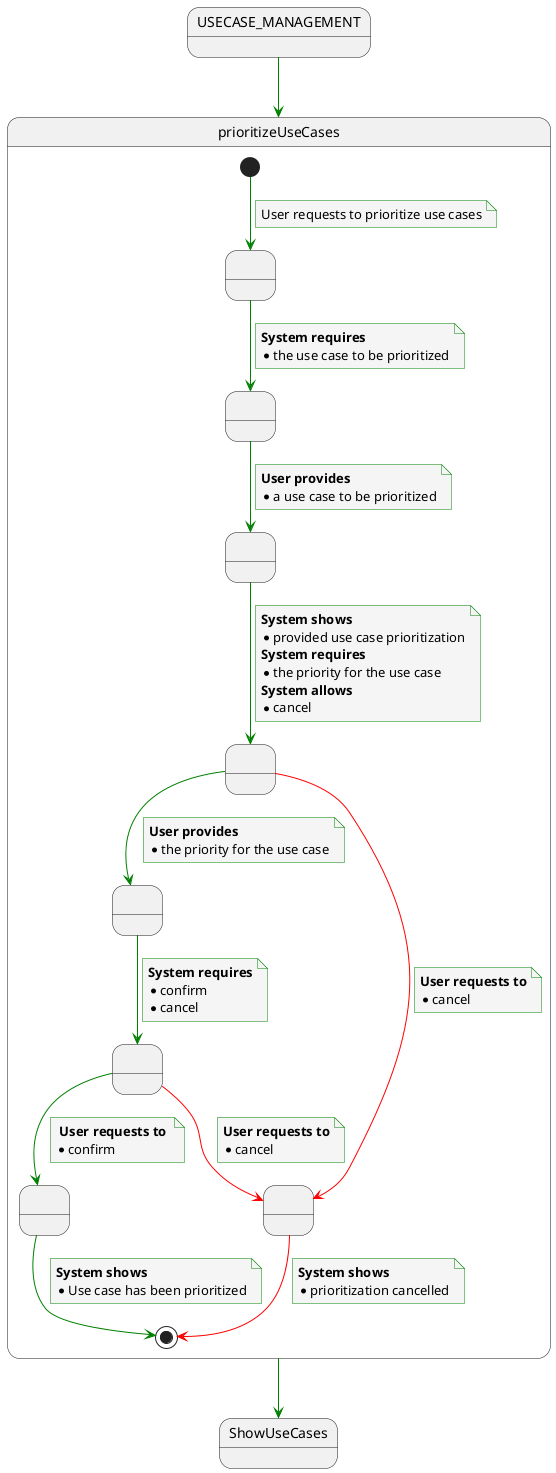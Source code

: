 @startuml
    skinparam {
        NoteBackgroundColor #whiteSmoke
        ArrowColor #green
        NoteBorderColor #green
    }
state ShowUseCases

USECASE_MANAGEMENT --> prioritizeUseCases

state prioritizeUseCases {

state 1 as " "
state 2 as " "
state 8 as " "
state 9 as " "
state 10 as " "
state 11 as " "
state 12 as " "
state 13 as " "


[*] --> 1
note on link
    User requests to prioritize use cases
end note

1 --> 2
note on link
<b>System requires</b>
* the use case to be prioritized
end note

2 --> 8
note on link
<b>User provides</b>
* a use case to be prioritized
end note

8 --> 9
note on link
<b>System shows</b>
* provided use case prioritization
<b>System requires</b>
* the priority for the use case
<b>System allows</b>
* cancel
end note

9 --> 10
note on link
    <b>User provides</b>
    * the priority for the use case
end note

10 --> 11
note on link
    <b>System requires</b>
    * confirm
    * cancel
end note

11 --> 12
note on link
    <b> User requests to </b>
    * confirm
end note

12 --> [*]
note on link
    <b>System shows</b>
    * Use case has been prioritized
end note

'Variation path
9 -[#red]-> 13
note on link
    <b>User requests to</b>
    * cancel
end note
11 -[#red]-> 13
note on link
    <b>User requests to</b>
    * cancel
end note

13 -[#red]-> [*]
note on link
<b>System shows</b>
* prioritization cancelled
end note

prioritizeUseCases --> ShowUseCases

@enduml
